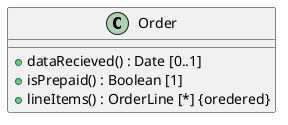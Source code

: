 @startuml

class Order {
    + dataRecieved() : Date [0..1]
    + isPrepaid() : Boolean [1]
    + lineItems() : OrderLine [*] {oredered}
}

@enduml